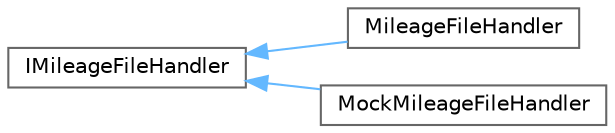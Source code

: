 digraph "Graphical Class Hierarchy"
{
 // LATEX_PDF_SIZE
  bgcolor="transparent";
  edge [fontname=Helvetica,fontsize=10,labelfontname=Helvetica,labelfontsize=10];
  node [fontname=Helvetica,fontsize=10,shape=box,height=0.2,width=0.4];
  rankdir="LR";
  Node0 [id="Node000000",label="IMileageFileHandler",height=0.2,width=0.4,color="grey40", fillcolor="white", style="filled",URL="$classIMileageFileHandler.html",tooltip="Interface for reading and writing the mileage of a vehicle to a file."];
  Node0 -> Node1 [id="edge9_Node000000_Node000001",dir="back",color="steelblue1",style="solid",tooltip=" "];
  Node1 [id="Node000001",label="MileageFileHandler",height=0.2,width=0.4,color="grey40", fillcolor="white", style="filled",URL="$classMileageFileHandler.html",tooltip="Class that manages the mileage file."];
  Node0 -> Node2 [id="edge10_Node000000_Node000002",dir="back",color="steelblue1",style="solid",tooltip=" "];
  Node2 [id="Node000002",label="MockMileageFileHandler",height=0.2,width=0.4,color="grey40", fillcolor="white", style="filled",URL="$classMockMileageFileHandler.html",tooltip="Class to emulate the behavior of the MileageFileHandler class."];
}
